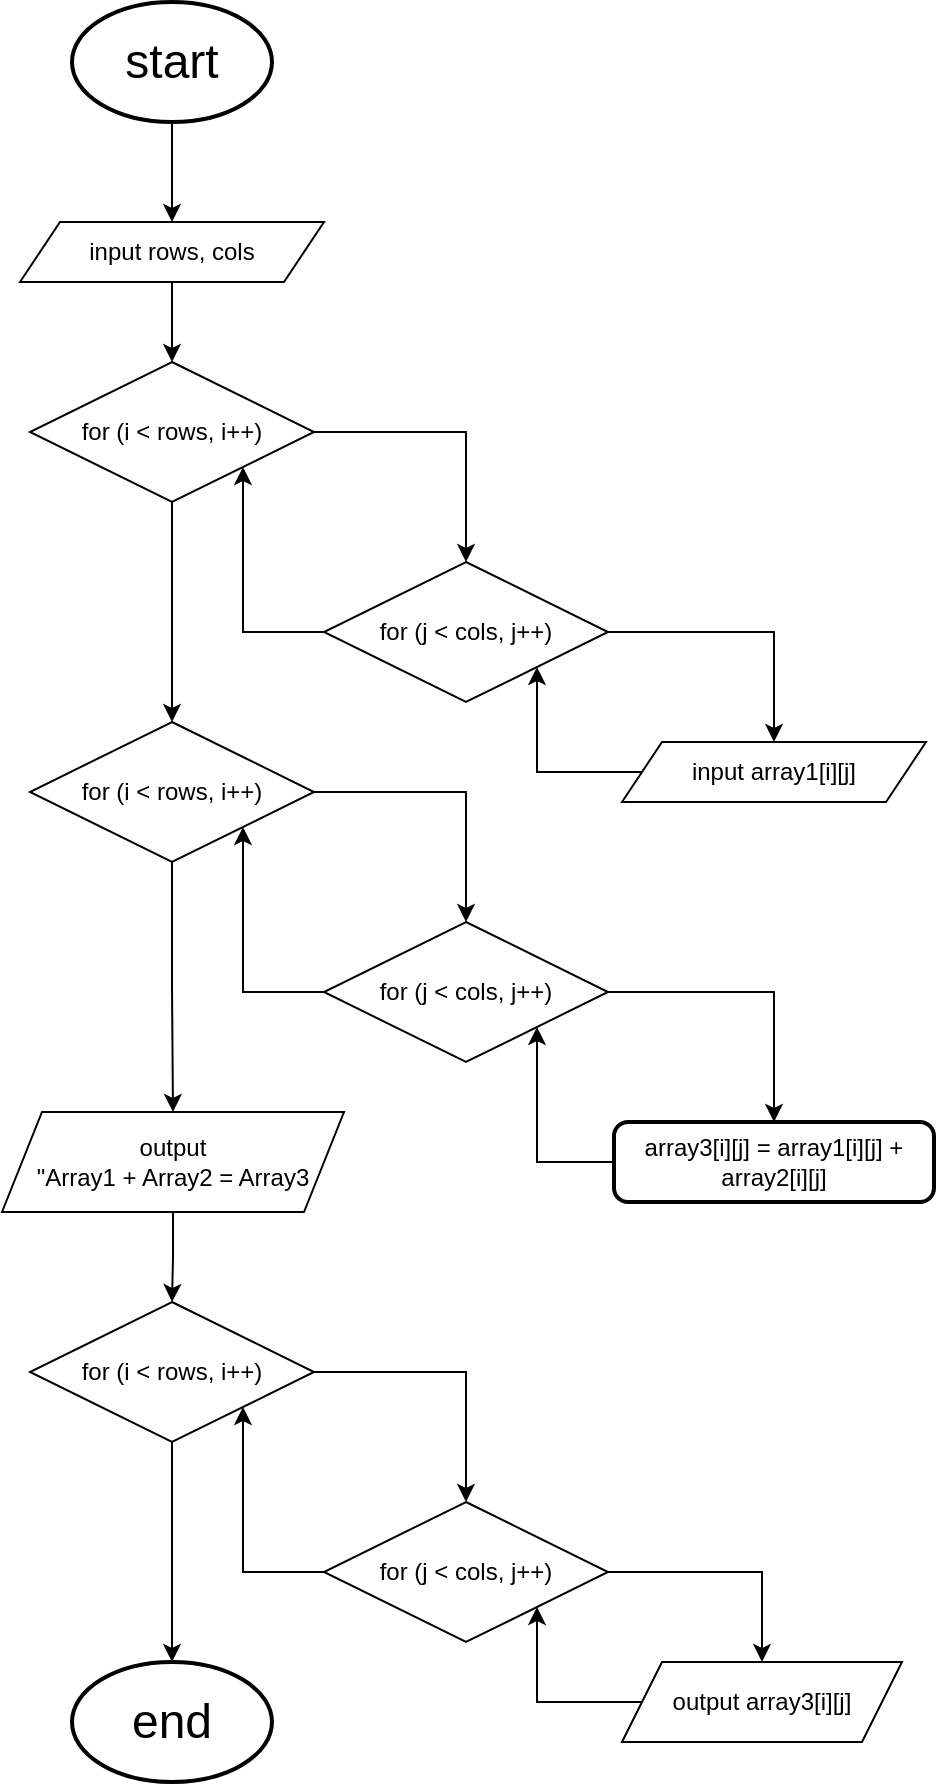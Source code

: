 <mxfile version="25.0.3">
  <diagram name="Page-1" id="OBoTVpchcBNxLqKWHAVs">
    <mxGraphModel dx="1434" dy="746" grid="1" gridSize="10" guides="1" tooltips="1" connect="1" arrows="1" fold="1" page="1" pageScale="1" pageWidth="850" pageHeight="1100" math="0" shadow="0">
      <root>
        <mxCell id="0" />
        <mxCell id="1" parent="0" />
        <mxCell id="PUqtG0dN6eZpu1q711s8-8" style="edgeStyle=orthogonalEdgeStyle;rounded=0;orthogonalLoop=1;jettySize=auto;html=1;entryX=0.5;entryY=0;entryDx=0;entryDy=0;" edge="1" parent="1" source="PUqtG0dN6eZpu1q711s8-1" target="PUqtG0dN6eZpu1q711s8-4">
          <mxGeometry relative="1" as="geometry" />
        </mxCell>
        <mxCell id="PUqtG0dN6eZpu1q711s8-1" value="&lt;font style=&quot;font-size: 24px;&quot;&gt;start&lt;/font&gt;" style="strokeWidth=2;html=1;shape=mxgraph.flowchart.start_1;whiteSpace=wrap;" vertex="1" parent="1">
          <mxGeometry x="375" y="40" width="100" height="60" as="geometry" />
        </mxCell>
        <mxCell id="PUqtG0dN6eZpu1q711s8-2" value="&lt;font style=&quot;font-size: 24px;&quot;&gt;end&lt;/font&gt;" style="strokeWidth=2;html=1;shape=mxgraph.flowchart.start_1;whiteSpace=wrap;" vertex="1" parent="1">
          <mxGeometry x="375" y="870" width="100" height="60" as="geometry" />
        </mxCell>
        <mxCell id="PUqtG0dN6eZpu1q711s8-10" style="edgeStyle=orthogonalEdgeStyle;rounded=0;orthogonalLoop=1;jettySize=auto;html=1;entryX=0.5;entryY=0;entryDx=0;entryDy=0;" edge="1" parent="1" source="PUqtG0dN6eZpu1q711s8-3" target="PUqtG0dN6eZpu1q711s8-6">
          <mxGeometry relative="1" as="geometry" />
        </mxCell>
        <mxCell id="PUqtG0dN6eZpu1q711s8-16" style="edgeStyle=orthogonalEdgeStyle;rounded=0;orthogonalLoop=1;jettySize=auto;html=1;entryX=0.5;entryY=0;entryDx=0;entryDy=0;" edge="1" parent="1" source="PUqtG0dN6eZpu1q711s8-3" target="PUqtG0dN6eZpu1q711s8-14">
          <mxGeometry relative="1" as="geometry" />
        </mxCell>
        <mxCell id="PUqtG0dN6eZpu1q711s8-3" value="for (i &amp;lt; rows, i++)" style="rhombus;whiteSpace=wrap;html=1;" vertex="1" parent="1">
          <mxGeometry x="354" y="220" width="142" height="70" as="geometry" />
        </mxCell>
        <mxCell id="PUqtG0dN6eZpu1q711s8-9" style="edgeStyle=orthogonalEdgeStyle;rounded=0;orthogonalLoop=1;jettySize=auto;html=1;entryX=0.5;entryY=0;entryDx=0;entryDy=0;" edge="1" parent="1" source="PUqtG0dN6eZpu1q711s8-4" target="PUqtG0dN6eZpu1q711s8-3">
          <mxGeometry relative="1" as="geometry" />
        </mxCell>
        <mxCell id="PUqtG0dN6eZpu1q711s8-4" value="input rows, cols" style="shape=parallelogram;perimeter=parallelogramPerimeter;whiteSpace=wrap;html=1;fixedSize=1;" vertex="1" parent="1">
          <mxGeometry x="349" y="150" width="152" height="30" as="geometry" />
        </mxCell>
        <mxCell id="PUqtG0dN6eZpu1q711s8-11" style="edgeStyle=orthogonalEdgeStyle;rounded=0;orthogonalLoop=1;jettySize=auto;html=1;entryX=1;entryY=1;entryDx=0;entryDy=0;" edge="1" parent="1" source="PUqtG0dN6eZpu1q711s8-6" target="PUqtG0dN6eZpu1q711s8-3">
          <mxGeometry relative="1" as="geometry" />
        </mxCell>
        <mxCell id="PUqtG0dN6eZpu1q711s8-12" style="edgeStyle=orthogonalEdgeStyle;rounded=0;orthogonalLoop=1;jettySize=auto;html=1;entryX=0.5;entryY=0;entryDx=0;entryDy=0;" edge="1" parent="1" source="PUqtG0dN6eZpu1q711s8-6" target="PUqtG0dN6eZpu1q711s8-7">
          <mxGeometry relative="1" as="geometry" />
        </mxCell>
        <mxCell id="PUqtG0dN6eZpu1q711s8-6" value="for (j &amp;lt; cols, j++)" style="rhombus;whiteSpace=wrap;html=1;" vertex="1" parent="1">
          <mxGeometry x="501" y="320" width="142" height="70" as="geometry" />
        </mxCell>
        <mxCell id="PUqtG0dN6eZpu1q711s8-13" style="edgeStyle=orthogonalEdgeStyle;rounded=0;orthogonalLoop=1;jettySize=auto;html=1;entryX=1;entryY=1;entryDx=0;entryDy=0;" edge="1" parent="1" source="PUqtG0dN6eZpu1q711s8-7" target="PUqtG0dN6eZpu1q711s8-6">
          <mxGeometry relative="1" as="geometry" />
        </mxCell>
        <mxCell id="PUqtG0dN6eZpu1q711s8-7" value="input array1[i][j]" style="shape=parallelogram;perimeter=parallelogramPerimeter;whiteSpace=wrap;html=1;fixedSize=1;" vertex="1" parent="1">
          <mxGeometry x="650" y="410" width="152" height="30" as="geometry" />
        </mxCell>
        <mxCell id="PUqtG0dN6eZpu1q711s8-17" style="edgeStyle=orthogonalEdgeStyle;rounded=0;orthogonalLoop=1;jettySize=auto;html=1;entryX=0.5;entryY=0;entryDx=0;entryDy=0;" edge="1" parent="1" source="PUqtG0dN6eZpu1q711s8-14" target="PUqtG0dN6eZpu1q711s8-15">
          <mxGeometry relative="1" as="geometry" />
        </mxCell>
        <mxCell id="PUqtG0dN6eZpu1q711s8-23" style="edgeStyle=orthogonalEdgeStyle;rounded=0;orthogonalLoop=1;jettySize=auto;html=1;" edge="1" parent="1" source="PUqtG0dN6eZpu1q711s8-14" target="PUqtG0dN6eZpu1q711s8-22">
          <mxGeometry relative="1" as="geometry" />
        </mxCell>
        <mxCell id="PUqtG0dN6eZpu1q711s8-14" value="for (i &amp;lt; rows, i++)" style="rhombus;whiteSpace=wrap;html=1;" vertex="1" parent="1">
          <mxGeometry x="354" y="400" width="142" height="70" as="geometry" />
        </mxCell>
        <mxCell id="PUqtG0dN6eZpu1q711s8-18" style="edgeStyle=orthogonalEdgeStyle;rounded=0;orthogonalLoop=1;jettySize=auto;html=1;entryX=1;entryY=1;entryDx=0;entryDy=0;" edge="1" parent="1" source="PUqtG0dN6eZpu1q711s8-15" target="PUqtG0dN6eZpu1q711s8-14">
          <mxGeometry relative="1" as="geometry" />
        </mxCell>
        <mxCell id="PUqtG0dN6eZpu1q711s8-20" style="edgeStyle=orthogonalEdgeStyle;rounded=0;orthogonalLoop=1;jettySize=auto;html=1;entryX=0.5;entryY=0;entryDx=0;entryDy=0;" edge="1" parent="1" source="PUqtG0dN6eZpu1q711s8-15" target="PUqtG0dN6eZpu1q711s8-19">
          <mxGeometry relative="1" as="geometry" />
        </mxCell>
        <mxCell id="PUqtG0dN6eZpu1q711s8-15" value="for (j &amp;lt; cols, j++)" style="rhombus;whiteSpace=wrap;html=1;" vertex="1" parent="1">
          <mxGeometry x="501" y="500" width="142" height="70" as="geometry" />
        </mxCell>
        <mxCell id="PUqtG0dN6eZpu1q711s8-21" style="edgeStyle=orthogonalEdgeStyle;rounded=0;orthogonalLoop=1;jettySize=auto;html=1;entryX=1;entryY=1;entryDx=0;entryDy=0;" edge="1" parent="1" source="PUqtG0dN6eZpu1q711s8-19" target="PUqtG0dN6eZpu1q711s8-15">
          <mxGeometry relative="1" as="geometry" />
        </mxCell>
        <mxCell id="PUqtG0dN6eZpu1q711s8-19" value="array3[i][j] = array1[i][j] + array2[i][j]" style="rounded=1;whiteSpace=wrap;html=1;absoluteArcSize=1;arcSize=14;strokeWidth=2;" vertex="1" parent="1">
          <mxGeometry x="646" y="600" width="160" height="40" as="geometry" />
        </mxCell>
        <mxCell id="PUqtG0dN6eZpu1q711s8-27" style="edgeStyle=orthogonalEdgeStyle;rounded=0;orthogonalLoop=1;jettySize=auto;html=1;entryX=0.5;entryY=0;entryDx=0;entryDy=0;" edge="1" parent="1" source="PUqtG0dN6eZpu1q711s8-22" target="PUqtG0dN6eZpu1q711s8-24">
          <mxGeometry relative="1" as="geometry" />
        </mxCell>
        <mxCell id="PUqtG0dN6eZpu1q711s8-22" value="output&lt;br&gt;&quot;Array1 + Array2 = Array3" style="shape=parallelogram;perimeter=parallelogramPerimeter;whiteSpace=wrap;html=1;fixedSize=1;" vertex="1" parent="1">
          <mxGeometry x="340" y="595" width="171" height="50" as="geometry" />
        </mxCell>
        <mxCell id="PUqtG0dN6eZpu1q711s8-28" style="edgeStyle=orthogonalEdgeStyle;rounded=0;orthogonalLoop=1;jettySize=auto;html=1;entryX=0.5;entryY=0;entryDx=0;entryDy=0;" edge="1" parent="1" source="PUqtG0dN6eZpu1q711s8-24" target="PUqtG0dN6eZpu1q711s8-25">
          <mxGeometry relative="1" as="geometry" />
        </mxCell>
        <mxCell id="PUqtG0dN6eZpu1q711s8-24" value="for (i &amp;lt; rows, i++)" style="rhombus;whiteSpace=wrap;html=1;" vertex="1" parent="1">
          <mxGeometry x="354" y="690" width="142" height="70" as="geometry" />
        </mxCell>
        <mxCell id="PUqtG0dN6eZpu1q711s8-29" style="edgeStyle=orthogonalEdgeStyle;rounded=0;orthogonalLoop=1;jettySize=auto;html=1;entryX=0.5;entryY=0;entryDx=0;entryDy=0;" edge="1" parent="1" source="PUqtG0dN6eZpu1q711s8-25" target="PUqtG0dN6eZpu1q711s8-26">
          <mxGeometry relative="1" as="geometry" />
        </mxCell>
        <mxCell id="PUqtG0dN6eZpu1q711s8-31" style="edgeStyle=orthogonalEdgeStyle;rounded=0;orthogonalLoop=1;jettySize=auto;html=1;entryX=1;entryY=1;entryDx=0;entryDy=0;" edge="1" parent="1" source="PUqtG0dN6eZpu1q711s8-25" target="PUqtG0dN6eZpu1q711s8-24">
          <mxGeometry relative="1" as="geometry" />
        </mxCell>
        <mxCell id="PUqtG0dN6eZpu1q711s8-25" value="for (j &amp;lt; cols, j++)" style="rhombus;whiteSpace=wrap;html=1;" vertex="1" parent="1">
          <mxGeometry x="501" y="790" width="142" height="70" as="geometry" />
        </mxCell>
        <mxCell id="PUqtG0dN6eZpu1q711s8-30" style="edgeStyle=orthogonalEdgeStyle;rounded=0;orthogonalLoop=1;jettySize=auto;html=1;entryX=1;entryY=1;entryDx=0;entryDy=0;" edge="1" parent="1" source="PUqtG0dN6eZpu1q711s8-26" target="PUqtG0dN6eZpu1q711s8-25">
          <mxGeometry relative="1" as="geometry" />
        </mxCell>
        <mxCell id="PUqtG0dN6eZpu1q711s8-26" value="output array3[i][j]" style="shape=parallelogram;perimeter=parallelogramPerimeter;whiteSpace=wrap;html=1;fixedSize=1;" vertex="1" parent="1">
          <mxGeometry x="650" y="870" width="140" height="40" as="geometry" />
        </mxCell>
        <mxCell id="PUqtG0dN6eZpu1q711s8-32" style="edgeStyle=orthogonalEdgeStyle;rounded=0;orthogonalLoop=1;jettySize=auto;html=1;entryX=0.5;entryY=0;entryDx=0;entryDy=0;entryPerimeter=0;" edge="1" parent="1" source="PUqtG0dN6eZpu1q711s8-24" target="PUqtG0dN6eZpu1q711s8-2">
          <mxGeometry relative="1" as="geometry" />
        </mxCell>
      </root>
    </mxGraphModel>
  </diagram>
</mxfile>
